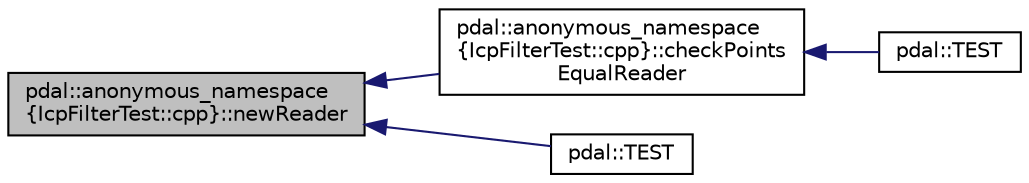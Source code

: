 digraph "pdal::anonymous_namespace{IcpFilterTest::cpp}::newReader"
{
  edge [fontname="Helvetica",fontsize="10",labelfontname="Helvetica",labelfontsize="10"];
  node [fontname="Helvetica",fontsize="10",shape=record];
  rankdir="LR";
  Node1 [label="pdal::anonymous_namespace\l\{IcpFilterTest::cpp\}::newReader",height=0.2,width=0.4,color="black", fillcolor="grey75", style="filled", fontcolor="black"];
  Node1 -> Node2 [dir="back",color="midnightblue",fontsize="10",style="solid",fontname="Helvetica"];
  Node2 [label="pdal::anonymous_namespace\l\{IcpFilterTest::cpp\}::checkPoints\lEqualReader",height=0.2,width=0.4,color="black", fillcolor="white", style="filled",URL="$namespacepdal_1_1anonymous__namespace_02IcpFilterTest_8cpp_03.html#a53c854d0bd6c332d07e687936a44235f"];
  Node2 -> Node3 [dir="back",color="midnightblue",fontsize="10",style="solid",fontname="Helvetica"];
  Node3 [label="pdal::TEST",height=0.2,width=0.4,color="black", fillcolor="white", style="filled",URL="$namespacepdal.html#a47b0e570a12f8baf35d02f3914bc38f4"];
  Node1 -> Node4 [dir="back",color="midnightblue",fontsize="10",style="solid",fontname="Helvetica"];
  Node4 [label="pdal::TEST",height=0.2,width=0.4,color="black", fillcolor="white", style="filled",URL="$namespacepdal.html#a5b2cbab4c33f3baa635b78d33dc0ae04"];
}
